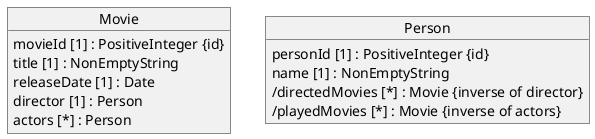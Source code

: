 @startuml OO_Schema

object Movie {
  movieId [1] : PositiveInteger {id}
  title [1] : NonEmptyString
  releaseDate [1] : Date
  director [1] : Person
  actors [*] : Person
}

object Person {
  personId [1] : PositiveInteger {id}
  name [1] : NonEmptyString
  /directedMovies [*] : Movie {inverse of director}
  /playedMovies [*] : Movie {inverse of actors}
}

@enduml
